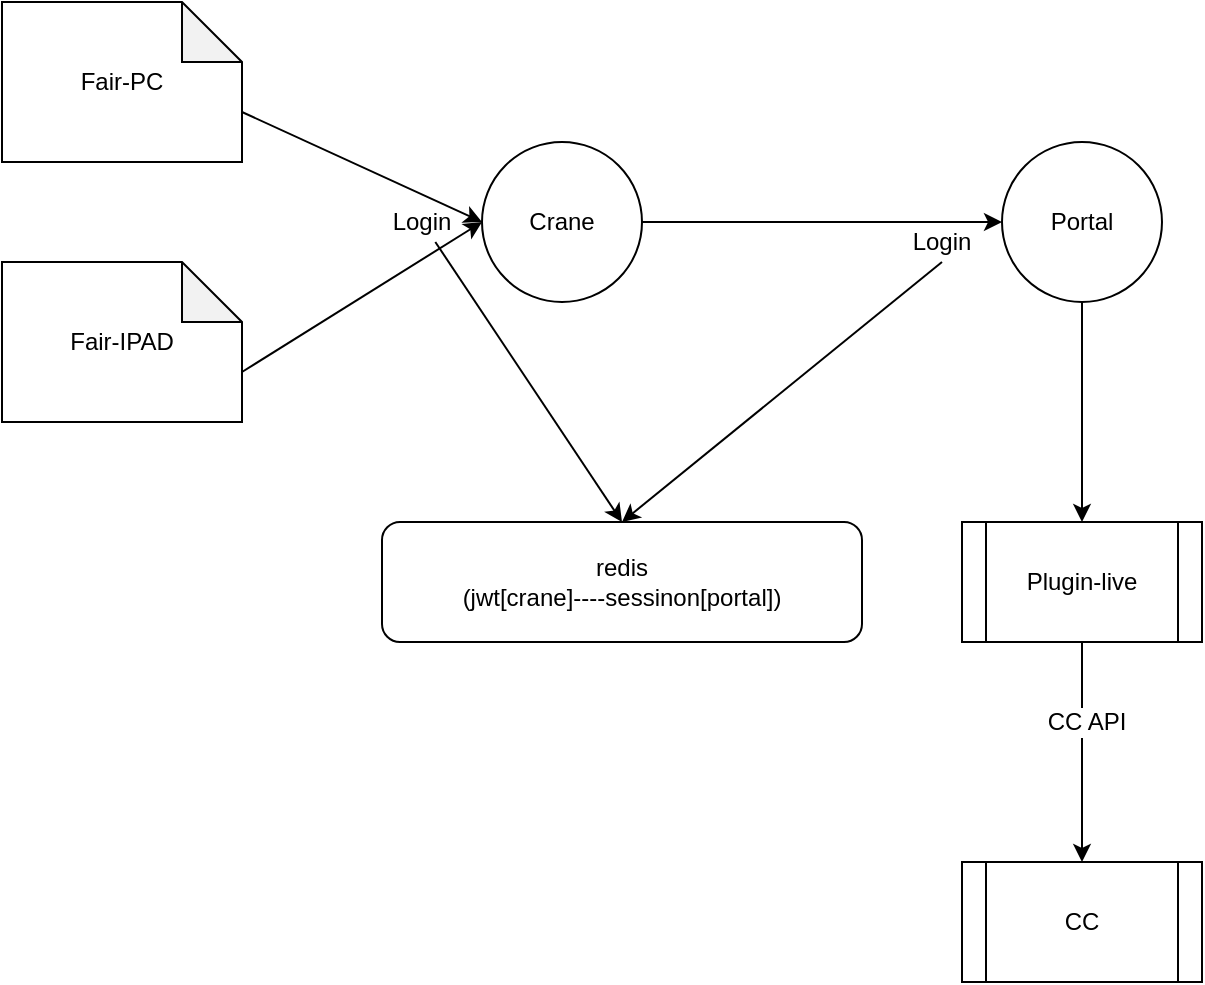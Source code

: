 <mxfile version="12.8.8" type="github"><diagram id="C5RBs43oDa-KdzZeNtuy" name="Page-1"><mxGraphModel dx="1695" dy="482" grid="1" gridSize="10" guides="1" tooltips="1" connect="1" arrows="1" fold="1" page="1" pageScale="1" pageWidth="827" pageHeight="1169" math="0" shadow="0"><root><mxCell id="WIyWlLk6GJQsqaUBKTNV-0"/><mxCell id="WIyWlLk6GJQsqaUBKTNV-1" parent="WIyWlLk6GJQsqaUBKTNV-0"/><mxCell id="UuXQck2_LII1N2cuILeG-4" style="rounded=0;orthogonalLoop=1;jettySize=auto;html=1;exitX=0;exitY=0;exitDx=120;exitDy=55;exitPerimeter=0;entryX=0;entryY=0.5;entryDx=0;entryDy=0;" edge="1" parent="WIyWlLk6GJQsqaUBKTNV-1" source="UuXQck2_LII1N2cuILeG-0" target="UuXQck2_LII1N2cuILeG-2"><mxGeometry relative="1" as="geometry"/></mxCell><mxCell id="UuXQck2_LII1N2cuILeG-0" value="Fair-PC" style="shape=note;whiteSpace=wrap;html=1;backgroundOutline=1;darkOpacity=0.05;" vertex="1" parent="WIyWlLk6GJQsqaUBKTNV-1"><mxGeometry x="-750" y="80" width="120" height="80" as="geometry"/></mxCell><mxCell id="UuXQck2_LII1N2cuILeG-5" style="edgeStyle=none;rounded=0;orthogonalLoop=1;jettySize=auto;html=1;exitX=0;exitY=0;exitDx=120;exitDy=55;exitPerimeter=0;entryX=0;entryY=0.5;entryDx=0;entryDy=0;" edge="1" parent="WIyWlLk6GJQsqaUBKTNV-1" source="UuXQck2_LII1N2cuILeG-1" target="UuXQck2_LII1N2cuILeG-2"><mxGeometry relative="1" as="geometry"/></mxCell><mxCell id="UuXQck2_LII1N2cuILeG-1" value="Fair-IPAD" style="shape=note;whiteSpace=wrap;html=1;backgroundOutline=1;darkOpacity=0.05;" vertex="1" parent="WIyWlLk6GJQsqaUBKTNV-1"><mxGeometry x="-750" y="210" width="120" height="80" as="geometry"/></mxCell><mxCell id="UuXQck2_LII1N2cuILeG-7" style="edgeStyle=none;rounded=0;orthogonalLoop=1;jettySize=auto;html=1;exitX=1;exitY=0.5;exitDx=0;exitDy=0;" edge="1" parent="WIyWlLk6GJQsqaUBKTNV-1" source="UuXQck2_LII1N2cuILeG-2" target="UuXQck2_LII1N2cuILeG-3"><mxGeometry relative="1" as="geometry"/></mxCell><mxCell id="UuXQck2_LII1N2cuILeG-2" value="Crane" style="ellipse;whiteSpace=wrap;html=1;aspect=fixed;" vertex="1" parent="WIyWlLk6GJQsqaUBKTNV-1"><mxGeometry x="-510" y="150" width="80" height="80" as="geometry"/></mxCell><mxCell id="UuXQck2_LII1N2cuILeG-10" value="" style="edgeStyle=none;rounded=0;orthogonalLoop=1;jettySize=auto;html=1;exitX=0.5;exitY=1;exitDx=0;exitDy=0;" edge="1" parent="WIyWlLk6GJQsqaUBKTNV-1" source="UuXQck2_LII1N2cuILeG-3" target="UuXQck2_LII1N2cuILeG-9"><mxGeometry relative="1" as="geometry"/></mxCell><mxCell id="UuXQck2_LII1N2cuILeG-3" value="Portal" style="ellipse;whiteSpace=wrap;html=1;aspect=fixed;" vertex="1" parent="WIyWlLk6GJQsqaUBKTNV-1"><mxGeometry x="-250" y="150" width="80" height="80" as="geometry"/></mxCell><mxCell id="UuXQck2_LII1N2cuILeG-13" style="edgeStyle=none;rounded=0;orthogonalLoop=1;jettySize=auto;html=1;entryX=0.5;entryY=0;entryDx=0;entryDy=0;" edge="1" parent="WIyWlLk6GJQsqaUBKTNV-1" source="UuXQck2_LII1N2cuILeG-6" target="UuXQck2_LII1N2cuILeG-11"><mxGeometry relative="1" as="geometry"/></mxCell><mxCell id="UuXQck2_LII1N2cuILeG-6" value="Login" style="text;html=1;strokeColor=none;fillColor=none;align=center;verticalAlign=middle;whiteSpace=wrap;rounded=0;" vertex="1" parent="WIyWlLk6GJQsqaUBKTNV-1"><mxGeometry x="-560" y="180" width="40" height="20" as="geometry"/></mxCell><mxCell id="UuXQck2_LII1N2cuILeG-14" style="edgeStyle=none;rounded=0;orthogonalLoop=1;jettySize=auto;html=1;exitX=0.5;exitY=1;exitDx=0;exitDy=0;entryX=0.5;entryY=0;entryDx=0;entryDy=0;" edge="1" parent="WIyWlLk6GJQsqaUBKTNV-1" source="UuXQck2_LII1N2cuILeG-8" target="UuXQck2_LII1N2cuILeG-11"><mxGeometry relative="1" as="geometry"/></mxCell><mxCell id="UuXQck2_LII1N2cuILeG-8" value="Login" style="text;html=1;strokeColor=none;fillColor=none;align=center;verticalAlign=middle;whiteSpace=wrap;rounded=0;" vertex="1" parent="WIyWlLk6GJQsqaUBKTNV-1"><mxGeometry x="-300" y="190" width="40" height="20" as="geometry"/></mxCell><mxCell id="UuXQck2_LII1N2cuILeG-15" style="edgeStyle=none;rounded=0;orthogonalLoop=1;jettySize=auto;html=1;exitX=0.5;exitY=1;exitDx=0;exitDy=0;" edge="1" parent="WIyWlLk6GJQsqaUBKTNV-1" source="UuXQck2_LII1N2cuILeG-9" target="UuXQck2_LII1N2cuILeG-16"><mxGeometry relative="1" as="geometry"><mxPoint x="-210" y="530" as="targetPoint"/></mxGeometry></mxCell><mxCell id="UuXQck2_LII1N2cuILeG-17" value="CC API" style="text;html=1;align=center;verticalAlign=middle;resizable=0;points=[];labelBackgroundColor=#ffffff;" vertex="1" connectable="0" parent="UuXQck2_LII1N2cuILeG-15"><mxGeometry x="-0.271" y="2" relative="1" as="geometry"><mxPoint as="offset"/></mxGeometry></mxCell><mxCell id="UuXQck2_LII1N2cuILeG-9" value="Plugin-live" style="shape=process;whiteSpace=wrap;html=1;backgroundOutline=1;" vertex="1" parent="WIyWlLk6GJQsqaUBKTNV-1"><mxGeometry x="-270" y="340" width="120" height="60" as="geometry"/></mxCell><mxCell id="UuXQck2_LII1N2cuILeG-11" value="redis&lt;br&gt;(jwt[crane]----sessinon[portal])" style="rounded=1;whiteSpace=wrap;html=1;" vertex="1" parent="WIyWlLk6GJQsqaUBKTNV-1"><mxGeometry x="-560" y="340" width="240" height="60" as="geometry"/></mxCell><mxCell id="UuXQck2_LII1N2cuILeG-16" value="CC" style="shape=process;whiteSpace=wrap;html=1;backgroundOutline=1;" vertex="1" parent="WIyWlLk6GJQsqaUBKTNV-1"><mxGeometry x="-270" y="510" width="120" height="60" as="geometry"/></mxCell></root></mxGraphModel></diagram></mxfile>
